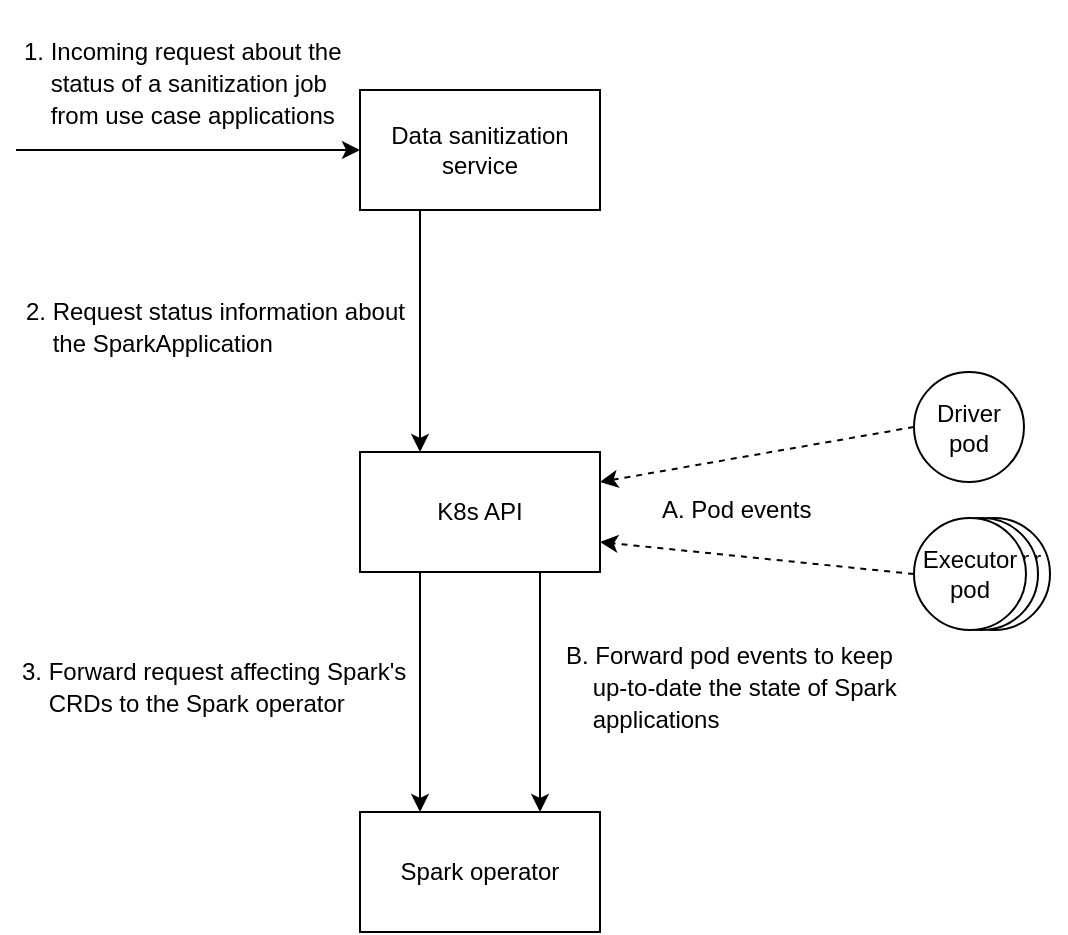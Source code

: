 <mxfile version="23.1.1" type="device">
  <diagram name="Page-1" id="CsowZ75N0q1UIMiUFe9o">
    <mxGraphModel dx="784" dy="1153" grid="1" gridSize="10" guides="1" tooltips="1" connect="1" arrows="1" fold="1" page="1" pageScale="1" pageWidth="827" pageHeight="1169" math="0" shadow="0">
      <root>
        <mxCell id="0" />
        <mxCell id="1" parent="0" />
        <mxCell id="JTjlEEoMjAzAeeGtWYQF-1" value="Executor&lt;br&gt;Pod" style="ellipse;whiteSpace=wrap;html=1;aspect=fixed;fontSize=12;" parent="1" vertex="1">
          <mxGeometry x="511" y="273" width="56" height="56" as="geometry" />
        </mxCell>
        <mxCell id="JTjlEEoMjAzAeeGtWYQF-2" value="Executor&lt;br&gt;Pod" style="ellipse;whiteSpace=wrap;html=1;aspect=fixed;fontSize=12;" parent="1" vertex="1">
          <mxGeometry x="505" y="273" width="56" height="56" as="geometry" />
        </mxCell>
        <mxCell id="JTjlEEoMjAzAeeGtWYQF-3" value="Data sanitization&lt;br&gt;service" style="rounded=0;whiteSpace=wrap;html=1;" parent="1" vertex="1">
          <mxGeometry x="222" y="59" width="120" height="60" as="geometry" />
        </mxCell>
        <mxCell id="JTjlEEoMjAzAeeGtWYQF-4" value="" style="endArrow=classic;html=1;rounded=0;exitX=0.25;exitY=1;exitDx=0;exitDy=0;entryX=0.25;entryY=0;entryDx=0;entryDy=0;" parent="1" source="JTjlEEoMjAzAeeGtWYQF-3" target="JTjlEEoMjAzAeeGtWYQF-11" edge="1">
          <mxGeometry width="50" height="50" relative="1" as="geometry">
            <mxPoint x="412" y="389" as="sourcePoint" />
            <mxPoint x="492" y="74" as="targetPoint" />
          </mxGeometry>
        </mxCell>
        <mxCell id="JTjlEEoMjAzAeeGtWYQF-6" value="Spark operator" style="rounded=0;whiteSpace=wrap;html=1;" parent="1" vertex="1">
          <mxGeometry x="222" y="420" width="120" height="60" as="geometry" />
        </mxCell>
        <mxCell id="JTjlEEoMjAzAeeGtWYQF-7" value="" style="endArrow=classic;html=1;entryX=0;entryY=0.5;entryDx=0;entryDy=0;rounded=0;" parent="1" target="JTjlEEoMjAzAeeGtWYQF-3" edge="1">
          <mxGeometry width="50" height="50" relative="1" as="geometry">
            <mxPoint x="50" y="89" as="sourcePoint" />
            <mxPoint x="221" y="74" as="targetPoint" />
          </mxGeometry>
        </mxCell>
        <mxCell id="JTjlEEoMjAzAeeGtWYQF-8" value="&lt;h1 style=&quot;line-height: 50%;&quot;&gt;&lt;span style=&quot;font-size: 12px; font-weight: 400;&quot;&gt;1. Incoming request about the&amp;nbsp; &amp;nbsp; &amp;nbsp; &amp;nbsp; status of a sanitization job&amp;nbsp; &amp;nbsp; &amp;nbsp; &amp;nbsp; &amp;nbsp; from use case applications&lt;/span&gt;&lt;/h1&gt;" style="text;html=1;strokeColor=none;fillColor=none;spacing=5;spacingTop=-20;whiteSpace=wrap;overflow=hidden;rounded=0;" parent="1" vertex="1">
          <mxGeometry x="49" y="24" width="181" height="56" as="geometry" />
        </mxCell>
        <mxCell id="JTjlEEoMjAzAeeGtWYQF-9" value="&lt;h1 style=&quot;line-height: 50%;&quot;&gt;&lt;span style=&quot;font-size: 12px; font-weight: 400;&quot;&gt;2. Request status information about&amp;nbsp; &amp;nbsp; &amp;nbsp; the SparkApplication&lt;/span&gt;&lt;/h1&gt;" style="text;html=1;strokeColor=none;fillColor=none;spacing=5;spacingTop=-20;whiteSpace=wrap;overflow=hidden;rounded=0;" parent="1" vertex="1">
          <mxGeometry x="50" y="154" width="205" height="42" as="geometry" />
        </mxCell>
        <mxCell id="JTjlEEoMjAzAeeGtWYQF-20" style="edgeStyle=orthogonalEdgeStyle;rounded=0;orthogonalLoop=1;jettySize=auto;html=1;exitX=0.75;exitY=1;exitDx=0;exitDy=0;entryX=0.75;entryY=0;entryDx=0;entryDy=0;" parent="1" source="JTjlEEoMjAzAeeGtWYQF-11" target="JTjlEEoMjAzAeeGtWYQF-6" edge="1">
          <mxGeometry relative="1" as="geometry" />
        </mxCell>
        <mxCell id="JTjlEEoMjAzAeeGtWYQF-23" style="edgeStyle=orthogonalEdgeStyle;rounded=0;orthogonalLoop=1;jettySize=auto;html=1;exitX=0.25;exitY=1;exitDx=0;exitDy=0;entryX=0.25;entryY=0;entryDx=0;entryDy=0;" parent="1" source="JTjlEEoMjAzAeeGtWYQF-11" target="JTjlEEoMjAzAeeGtWYQF-6" edge="1">
          <mxGeometry relative="1" as="geometry" />
        </mxCell>
        <mxCell id="JTjlEEoMjAzAeeGtWYQF-11" value="K8s API" style="rounded=0;whiteSpace=wrap;html=1;" parent="1" vertex="1">
          <mxGeometry x="222" y="240" width="120" height="60" as="geometry" />
        </mxCell>
        <mxCell id="JTjlEEoMjAzAeeGtWYQF-12" value="&lt;h1 style=&quot;line-height: 50%;&quot;&gt;&lt;span style=&quot;font-size: 12px; font-weight: 400;&quot;&gt;3. Forward request affecting Spark&#39;s&amp;nbsp; &amp;nbsp; &amp;nbsp; CRDs to the Spark operator&lt;/span&gt;&lt;/h1&gt;" style="text;html=1;strokeColor=none;fillColor=none;spacing=5;spacingTop=-20;whiteSpace=wrap;overflow=hidden;rounded=0;" parent="1" vertex="1">
          <mxGeometry x="48" y="334" width="207" height="42" as="geometry" />
        </mxCell>
        <mxCell id="JTjlEEoMjAzAeeGtWYQF-13" value="&lt;h1 style=&quot;line-height: 50%;&quot;&gt;&lt;span style=&quot;font-size: 12px; font-weight: 400;&quot;&gt;B. Forward pod events to keep&amp;nbsp; &amp;nbsp; &amp;nbsp; &amp;nbsp; &amp;nbsp; &amp;nbsp; &amp;nbsp; up-to-date the state of Spark&amp;nbsp; &amp;nbsp; &amp;nbsp; &amp;nbsp; &amp;nbsp; &amp;nbsp; &amp;nbsp; applications&lt;/span&gt;&lt;/h1&gt;" style="text;html=1;strokeColor=none;fillColor=none;spacing=5;spacingTop=-20;whiteSpace=wrap;overflow=hidden;rounded=0;" parent="1" vertex="1">
          <mxGeometry x="320" y="326" width="207" height="56" as="geometry" />
        </mxCell>
        <mxCell id="JTjlEEoMjAzAeeGtWYQF-22" style="rounded=0;orthogonalLoop=1;jettySize=auto;html=1;exitX=0;exitY=0.5;exitDx=0;exitDy=0;entryX=1;entryY=0.25;entryDx=0;entryDy=0;dashed=1;" parent="1" source="JTjlEEoMjAzAeeGtWYQF-15" target="JTjlEEoMjAzAeeGtWYQF-11" edge="1">
          <mxGeometry relative="1" as="geometry" />
        </mxCell>
        <mxCell id="JTjlEEoMjAzAeeGtWYQF-15" value="Driver&lt;br&gt;pod" style="ellipse;whiteSpace=wrap;html=1;aspect=fixed;fontSize=12;" parent="1" vertex="1">
          <mxGeometry x="499" y="200" width="55" height="55" as="geometry" />
        </mxCell>
        <mxCell id="JTjlEEoMjAzAeeGtWYQF-16" value="Executor&lt;br&gt;pod" style="ellipse;whiteSpace=wrap;html=1;aspect=fixed;fontSize=12;" parent="1" vertex="1">
          <mxGeometry x="499" y="273" width="56" height="56" as="geometry" />
        </mxCell>
        <mxCell id="JTjlEEoMjAzAeeGtWYQF-17" value="" style="endArrow=classic;html=1;rounded=0;fontSize=12;dashed=1;entryX=1;entryY=0.75;entryDx=0;entryDy=0;exitX=0;exitY=0.5;exitDx=0;exitDy=0;" parent="1" source="JTjlEEoMjAzAeeGtWYQF-16" target="JTjlEEoMjAzAeeGtWYQF-11" edge="1">
          <mxGeometry width="50" height="50" relative="1" as="geometry">
            <mxPoint x="460" y="260" as="sourcePoint" />
            <mxPoint x="750" y="260" as="targetPoint" />
          </mxGeometry>
        </mxCell>
        <mxCell id="JTjlEEoMjAzAeeGtWYQF-24" value="&lt;h1 style=&quot;line-height: 50%;&quot;&gt;&lt;span style=&quot;font-size: 12px; font-weight: 400;&quot;&gt;A. Pod events&lt;/span&gt;&lt;/h1&gt;" style="text;html=1;strokeColor=none;fillColor=none;spacing=5;spacingTop=-20;whiteSpace=wrap;overflow=hidden;rounded=0;" parent="1" vertex="1">
          <mxGeometry x="368" y="253" width="207" height="30" as="geometry" />
        </mxCell>
      </root>
    </mxGraphModel>
  </diagram>
</mxfile>
